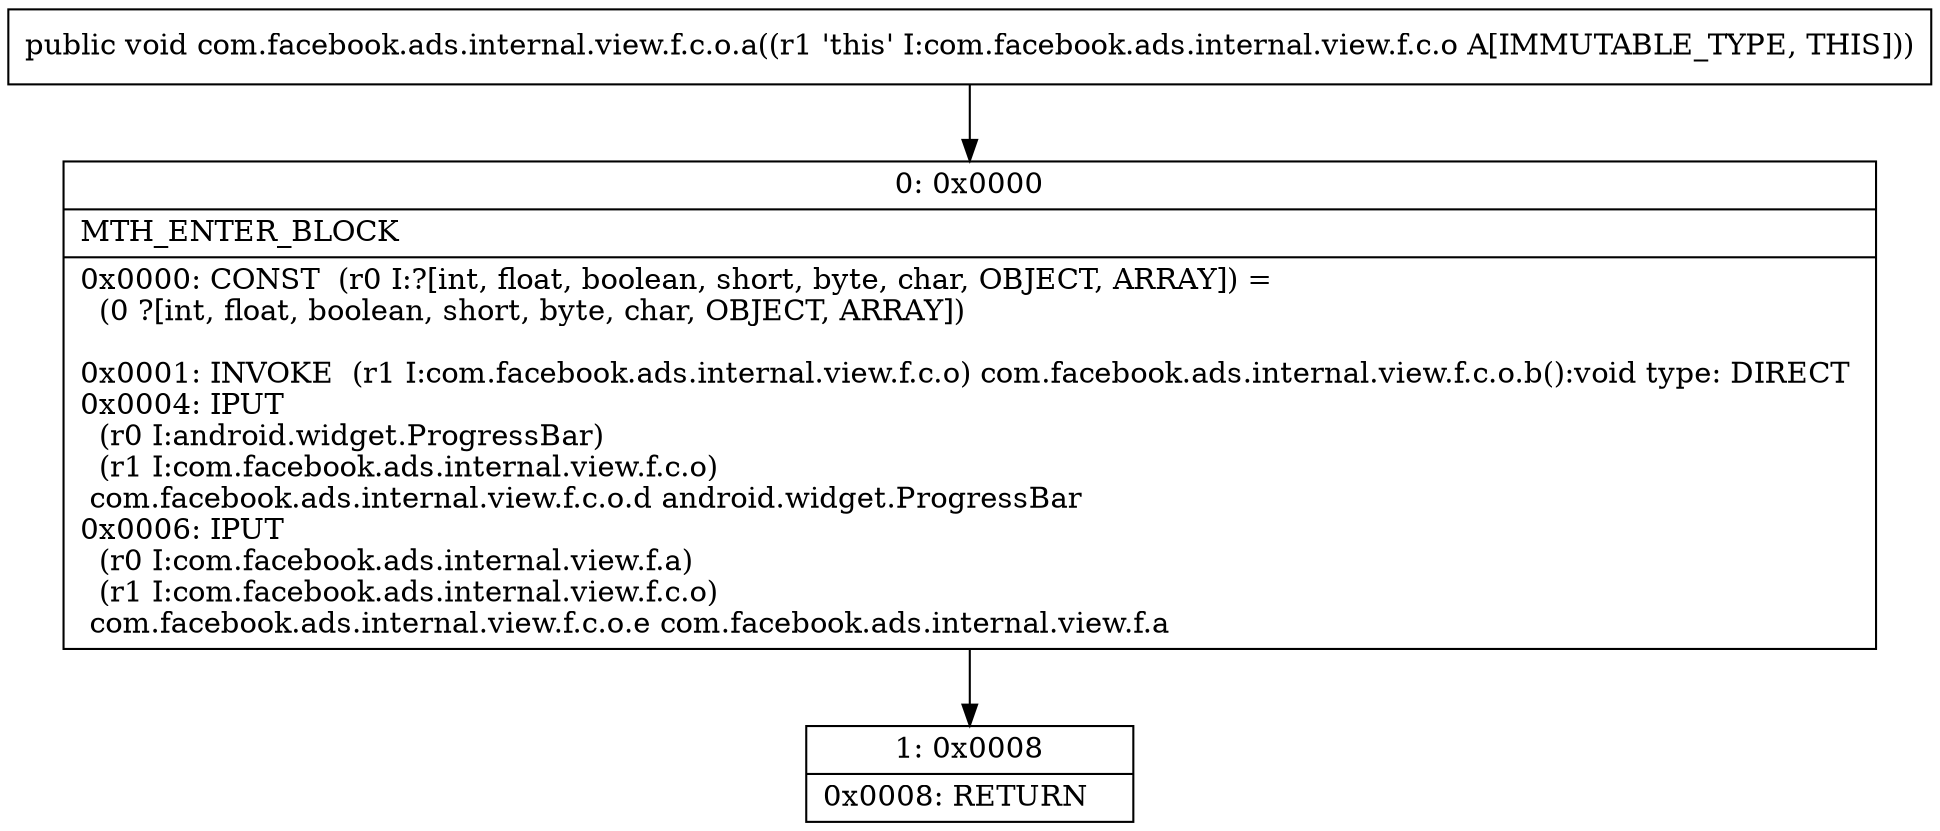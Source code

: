 digraph "CFG forcom.facebook.ads.internal.view.f.c.o.a()V" {
Node_0 [shape=record,label="{0\:\ 0x0000|MTH_ENTER_BLOCK\l|0x0000: CONST  (r0 I:?[int, float, boolean, short, byte, char, OBJECT, ARRAY]) = \l  (0 ?[int, float, boolean, short, byte, char, OBJECT, ARRAY])\l \l0x0001: INVOKE  (r1 I:com.facebook.ads.internal.view.f.c.o) com.facebook.ads.internal.view.f.c.o.b():void type: DIRECT \l0x0004: IPUT  \l  (r0 I:android.widget.ProgressBar)\l  (r1 I:com.facebook.ads.internal.view.f.c.o)\l com.facebook.ads.internal.view.f.c.o.d android.widget.ProgressBar \l0x0006: IPUT  \l  (r0 I:com.facebook.ads.internal.view.f.a)\l  (r1 I:com.facebook.ads.internal.view.f.c.o)\l com.facebook.ads.internal.view.f.c.o.e com.facebook.ads.internal.view.f.a \l}"];
Node_1 [shape=record,label="{1\:\ 0x0008|0x0008: RETURN   \l}"];
MethodNode[shape=record,label="{public void com.facebook.ads.internal.view.f.c.o.a((r1 'this' I:com.facebook.ads.internal.view.f.c.o A[IMMUTABLE_TYPE, THIS])) }"];
MethodNode -> Node_0;
Node_0 -> Node_1;
}

